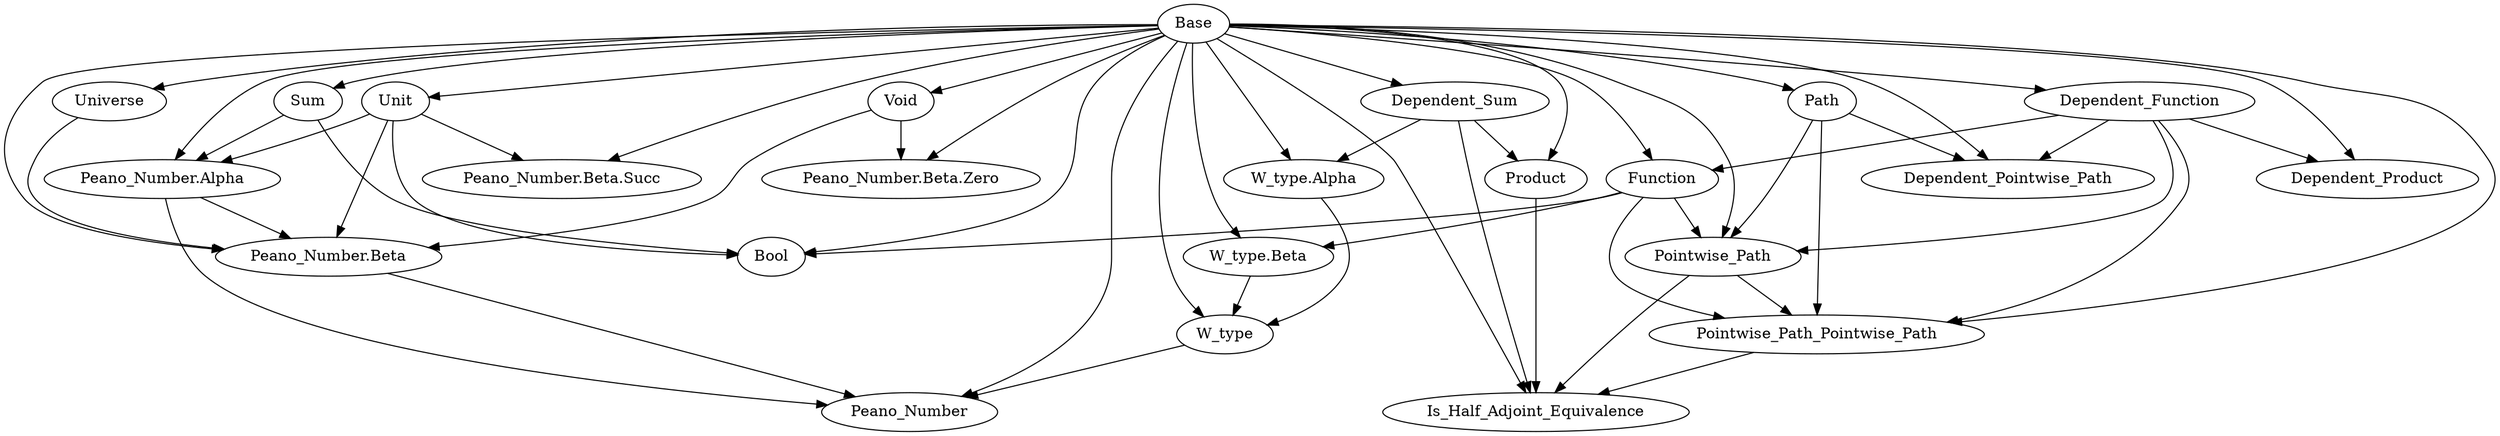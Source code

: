 digraph Dependencies {
  # Base
  # Dependent_Function
  "Base" -> "Dependent_Function";
  # Function
  "Base" -> "Function";
  "Dependent_Function" -> "Function";
  # Dependent_Product
  "Base" -> "Dependent_Product";
  "Dependent_Function" -> "Dependent_Product";
  # Dependent_Sum
  "Base" -> "Dependent_Sum";
  # Product
  "Base" -> "Product";
  "Dependent_Sum" -> "Product";
  # Sum
  "Base" -> "Sum";
  # Unit
  "Base" -> "Unit";
  # Void
  "Base" -> "Void";
  # W_type.Alpha
  "Base" -> "W_type.Alpha";
  "Dependent_Sum" -> "W_type.Alpha";
  # W_type.Beta
  "Base" -> "W_type.Beta";
  "Function" -> "W_type.Beta";
  # W_type
  "Base" -> "W_type";
  "W_type.Alpha" -> "W_type";
  "W_type.Beta" -> "W_type";
  # Universe
  "Base" -> "Universe";
  # Path
  "Base" -> "Path";
  # Dependent_Pointwise_Path
  "Base" -> "Dependent_Pointwise_Path";
  "Dependent_Function" -> "Dependent_Pointwise_Path";
  "Path" -> "Dependent_Pointwise_Path";
  # Pointwise_Path
  "Base" -> "Pointwise_Path";
  "Dependent_Function" -> "Pointwise_Path";
  "Function" -> "Pointwise_Path";
  "Path" -> "Pointwise_Path";
  # Pointwise_Path_Pointwise_Path
  "Base" -> "Pointwise_Path_Pointwise_Path";
  "Dependent_Function" -> "Pointwise_Path_Pointwise_Path";
  "Function" -> "Pointwise_Path_Pointwise_Path";
  "Path" -> "Pointwise_Path_Pointwise_Path";
  "Pointwise_Path" -> "Pointwise_Path_Pointwise_Path";
  # Is_Half_Adjoint_Equivalence
  "Base" -> "Is_Half_Adjoint_Equivalence";
  "Dependent_Sum" -> "Is_Half_Adjoint_Equivalence";
  "Product" -> "Is_Half_Adjoint_Equivalence";
  "Pointwise_Path" -> "Is_Half_Adjoint_Equivalence";
  "Pointwise_Path_Pointwise_Path" -> "Is_Half_Adjoint_Equivalence";
  # Bool
  "Base" -> "Bool";
  "Function" -> "Bool";
  "Sum" -> "Bool";
  "Unit" -> "Bool";
  # Peano_Number.Alpha
  "Base" -> "Peano_Number.Alpha";
  "Sum" -> "Peano_Number.Alpha";
  "Unit" -> "Peano_Number.Alpha";
  # Peano_Number.Beta.Zero
  "Base" -> "Peano_Number.Beta.Zero";
  "Void" -> "Peano_Number.Beta.Zero";
  # Peano_Number.Beta.Succ
  "Base" -> "Peano_Number.Beta.Succ";
  "Unit" -> "Peano_Number.Beta.Succ";
  # Peano_Number.Beta
  "Base" -> "Peano_Number.Beta";
  "Void" -> "Peano_Number.Beta";
  "Unit" -> "Peano_Number.Beta";
  "Universe" -> "Peano_Number.Beta";
  "Peano_Number.Alpha" -> "Peano_Number.Beta";
  # Peano_Number
  "Base" -> "Peano_Number";
  "W_type" -> "Peano_Number";
  "Peano_Number.Alpha" -> "Peano_Number";
  "Peano_Number.Beta" -> "Peano_Number";
}
